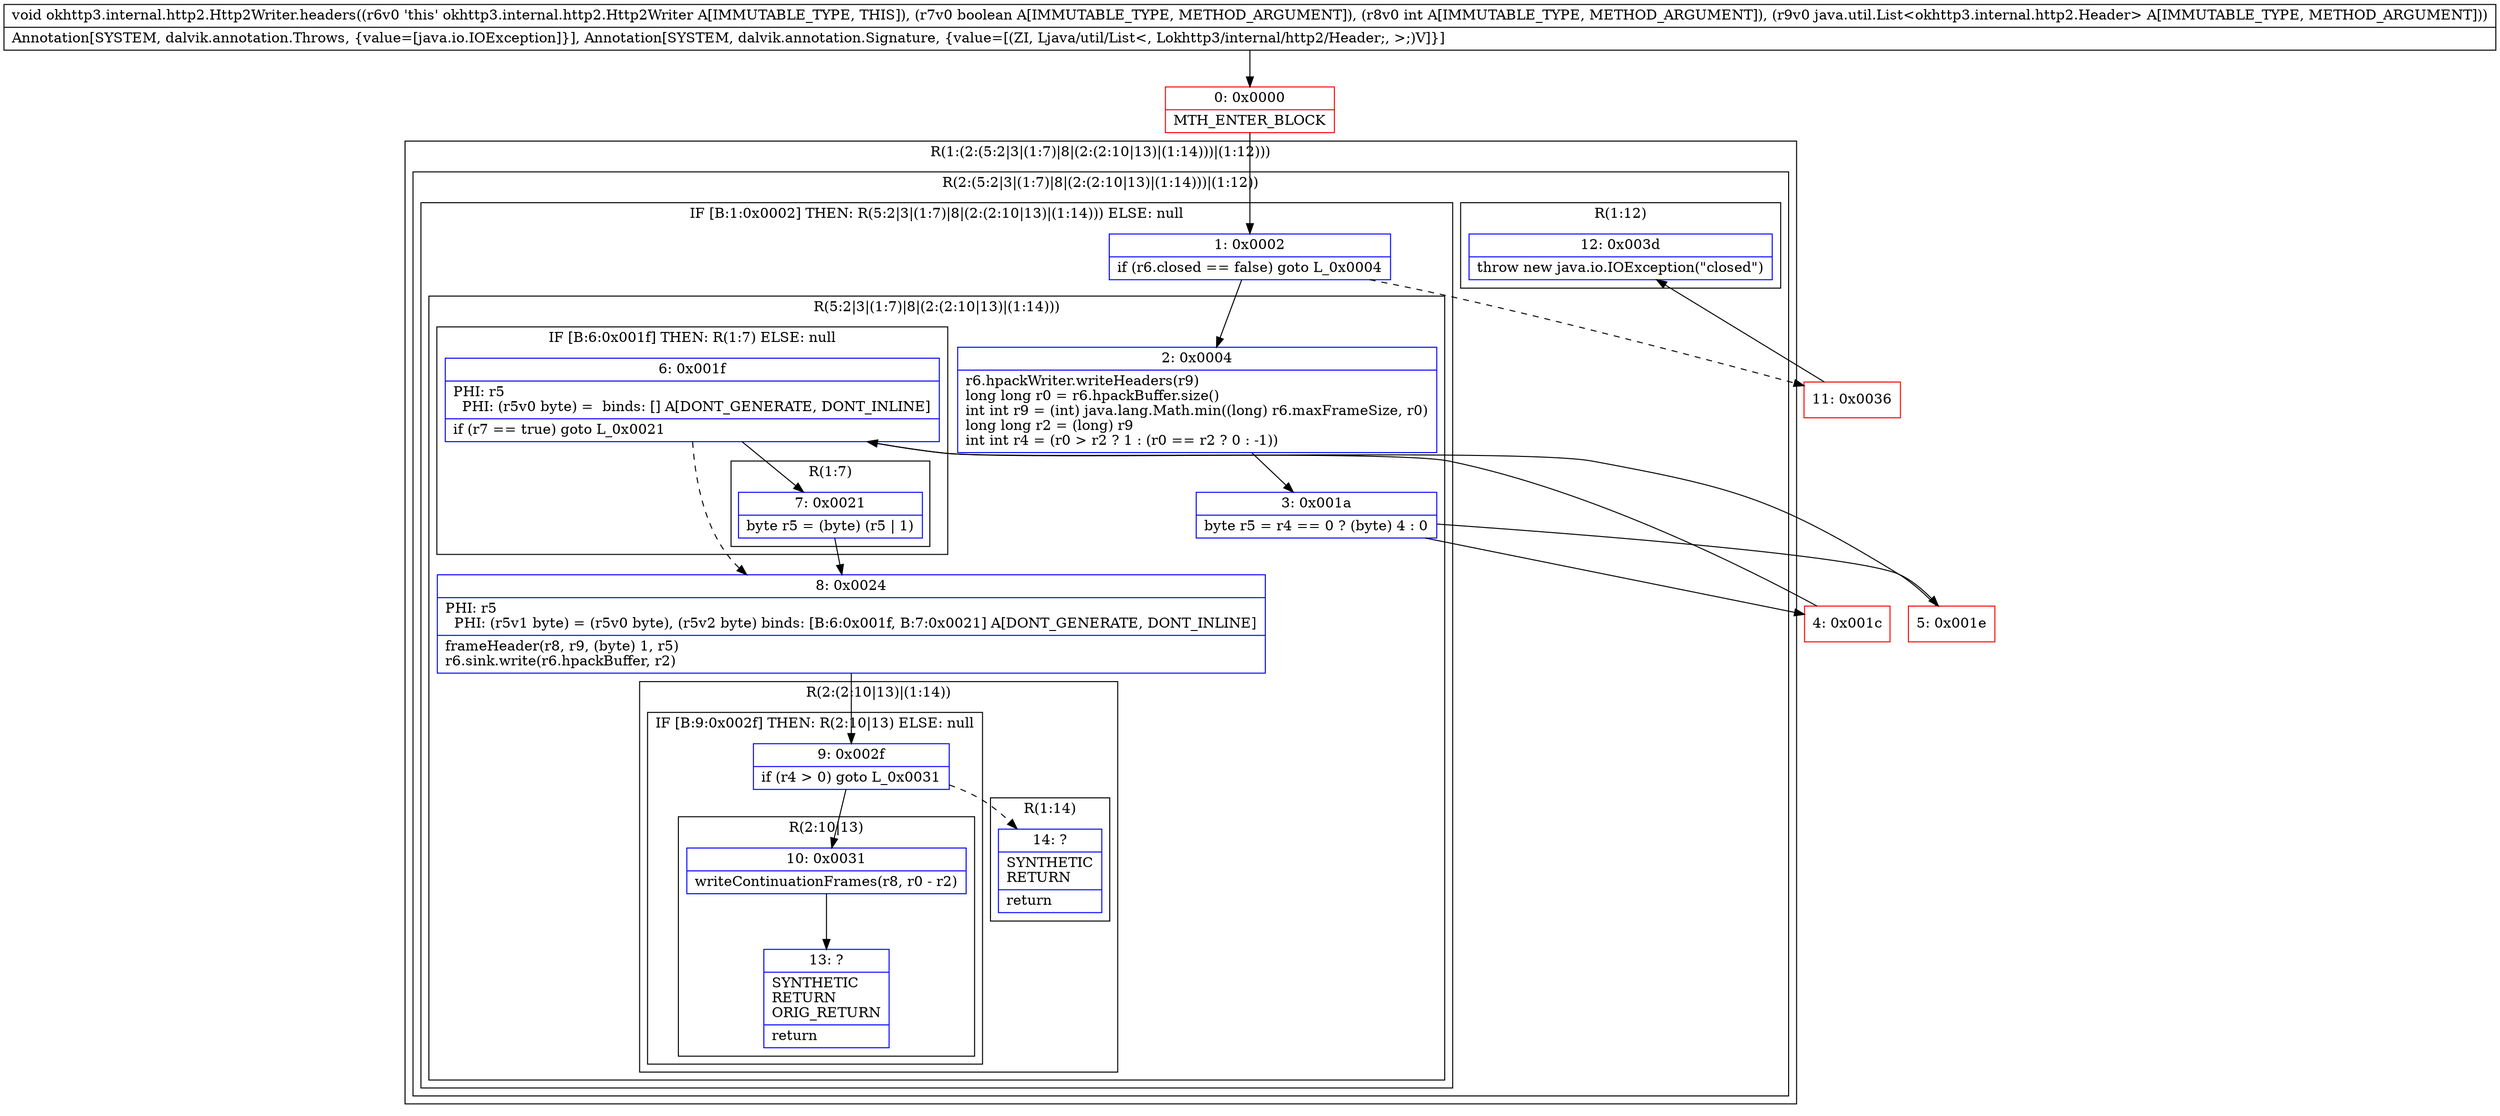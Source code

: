 digraph "CFG forokhttp3.internal.http2.Http2Writer.headers(ZILjava\/util\/List;)V" {
subgraph cluster_Region_287766342 {
label = "R(1:(2:(5:2|3|(1:7)|8|(2:(2:10|13)|(1:14)))|(1:12)))";
node [shape=record,color=blue];
subgraph cluster_Region_1529244702 {
label = "R(2:(5:2|3|(1:7)|8|(2:(2:10|13)|(1:14)))|(1:12))";
node [shape=record,color=blue];
subgraph cluster_IfRegion_1241706233 {
label = "IF [B:1:0x0002] THEN: R(5:2|3|(1:7)|8|(2:(2:10|13)|(1:14))) ELSE: null";
node [shape=record,color=blue];
Node_1 [shape=record,label="{1\:\ 0x0002|if (r6.closed == false) goto L_0x0004\l}"];
subgraph cluster_Region_781980117 {
label = "R(5:2|3|(1:7)|8|(2:(2:10|13)|(1:14)))";
node [shape=record,color=blue];
Node_2 [shape=record,label="{2\:\ 0x0004|r6.hpackWriter.writeHeaders(r9)\llong long r0 = r6.hpackBuffer.size()\lint int r9 = (int) java.lang.Math.min((long) r6.maxFrameSize, r0)\llong long r2 = (long) r9\lint int r4 = (r0 \> r2 ? 1 : (r0 == r2 ? 0 : \-1))\l}"];
Node_3 [shape=record,label="{3\:\ 0x001a|byte r5 = r4 == 0 ? (byte) 4 : 0\l}"];
subgraph cluster_IfRegion_955412468 {
label = "IF [B:6:0x001f] THEN: R(1:7) ELSE: null";
node [shape=record,color=blue];
Node_6 [shape=record,label="{6\:\ 0x001f|PHI: r5 \l  PHI: (r5v0 byte) =  binds: [] A[DONT_GENERATE, DONT_INLINE]\l|if (r7 == true) goto L_0x0021\l}"];
subgraph cluster_Region_1343573672 {
label = "R(1:7)";
node [shape=record,color=blue];
Node_7 [shape=record,label="{7\:\ 0x0021|byte r5 = (byte) (r5 \| 1)\l}"];
}
}
Node_8 [shape=record,label="{8\:\ 0x0024|PHI: r5 \l  PHI: (r5v1 byte) = (r5v0 byte), (r5v2 byte) binds: [B:6:0x001f, B:7:0x0021] A[DONT_GENERATE, DONT_INLINE]\l|frameHeader(r8, r9, (byte) 1, r5)\lr6.sink.write(r6.hpackBuffer, r2)\l}"];
subgraph cluster_Region_516436843 {
label = "R(2:(2:10|13)|(1:14))";
node [shape=record,color=blue];
subgraph cluster_IfRegion_807824038 {
label = "IF [B:9:0x002f] THEN: R(2:10|13) ELSE: null";
node [shape=record,color=blue];
Node_9 [shape=record,label="{9\:\ 0x002f|if (r4 \> 0) goto L_0x0031\l}"];
subgraph cluster_Region_1687839185 {
label = "R(2:10|13)";
node [shape=record,color=blue];
Node_10 [shape=record,label="{10\:\ 0x0031|writeContinuationFrames(r8, r0 \- r2)\l}"];
Node_13 [shape=record,label="{13\:\ ?|SYNTHETIC\lRETURN\lORIG_RETURN\l|return\l}"];
}
}
subgraph cluster_Region_1994848816 {
label = "R(1:14)";
node [shape=record,color=blue];
Node_14 [shape=record,label="{14\:\ ?|SYNTHETIC\lRETURN\l|return\l}"];
}
}
}
}
subgraph cluster_Region_726578995 {
label = "R(1:12)";
node [shape=record,color=blue];
Node_12 [shape=record,label="{12\:\ 0x003d|throw new java.io.IOException(\"closed\")\l}"];
}
}
}
Node_0 [shape=record,color=red,label="{0\:\ 0x0000|MTH_ENTER_BLOCK\l}"];
Node_4 [shape=record,color=red,label="{4\:\ 0x001c}"];
Node_5 [shape=record,color=red,label="{5\:\ 0x001e}"];
Node_11 [shape=record,color=red,label="{11\:\ 0x0036}"];
MethodNode[shape=record,label="{void okhttp3.internal.http2.Http2Writer.headers((r6v0 'this' okhttp3.internal.http2.Http2Writer A[IMMUTABLE_TYPE, THIS]), (r7v0 boolean A[IMMUTABLE_TYPE, METHOD_ARGUMENT]), (r8v0 int A[IMMUTABLE_TYPE, METHOD_ARGUMENT]), (r9v0 java.util.List\<okhttp3.internal.http2.Header\> A[IMMUTABLE_TYPE, METHOD_ARGUMENT]))  | Annotation[SYSTEM, dalvik.annotation.Throws, \{value=[java.io.IOException]\}], Annotation[SYSTEM, dalvik.annotation.Signature, \{value=[(ZI, Ljava\/util\/List\<, Lokhttp3\/internal\/http2\/Header;, \>;)V]\}]\l}"];
MethodNode -> Node_0;
Node_1 -> Node_2;
Node_1 -> Node_11[style=dashed];
Node_2 -> Node_3;
Node_3 -> Node_4;
Node_3 -> Node_5;
Node_6 -> Node_7;
Node_6 -> Node_8[style=dashed];
Node_7 -> Node_8;
Node_8 -> Node_9;
Node_9 -> Node_10;
Node_9 -> Node_14[style=dashed];
Node_10 -> Node_13;
Node_0 -> Node_1;
Node_4 -> Node_6;
Node_5 -> Node_6;
Node_11 -> Node_12;
}

